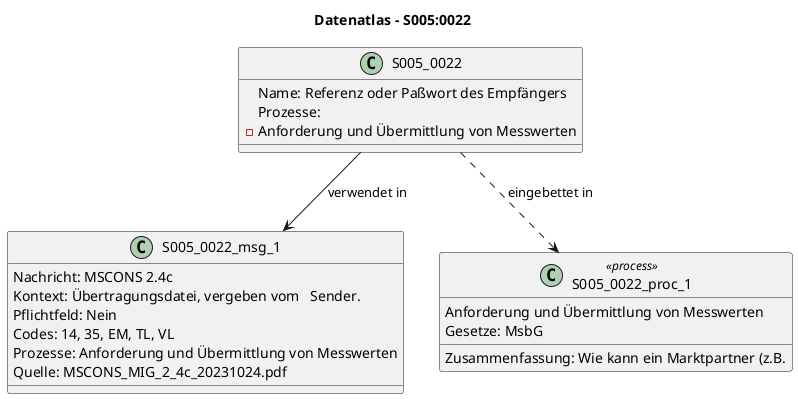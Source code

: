 @startuml
title Datenatlas – S005:0022
class S005_0022 {
  Name: Referenz oder Paßwort des Empfängers
  Prozesse:
    - Anforderung und Übermittlung von Messwerten
}
class S005_0022_msg_1 {
  Nachricht: MSCONS 2.4c
  Kontext: Übertragungsdatei, vergeben vom   Sender.
  Pflichtfeld: Nein
  Codes: 14, 35, EM, TL, VL
  Prozesse: Anforderung und Übermittlung von Messwerten
  Quelle: MSCONS_MIG_2_4c_20231024.pdf
}
S005_0022 --> S005_0022_msg_1 : verwendet in
class S005_0022_proc_1 <<process>> {
  Anforderung und Übermittlung von Messwerten
  Gesetze: MsbG
  Zusammenfassung: Wie kann ein Marktpartner (z.B.
}
S005_0022 ..> S005_0022_proc_1 : eingebettet in
@enduml